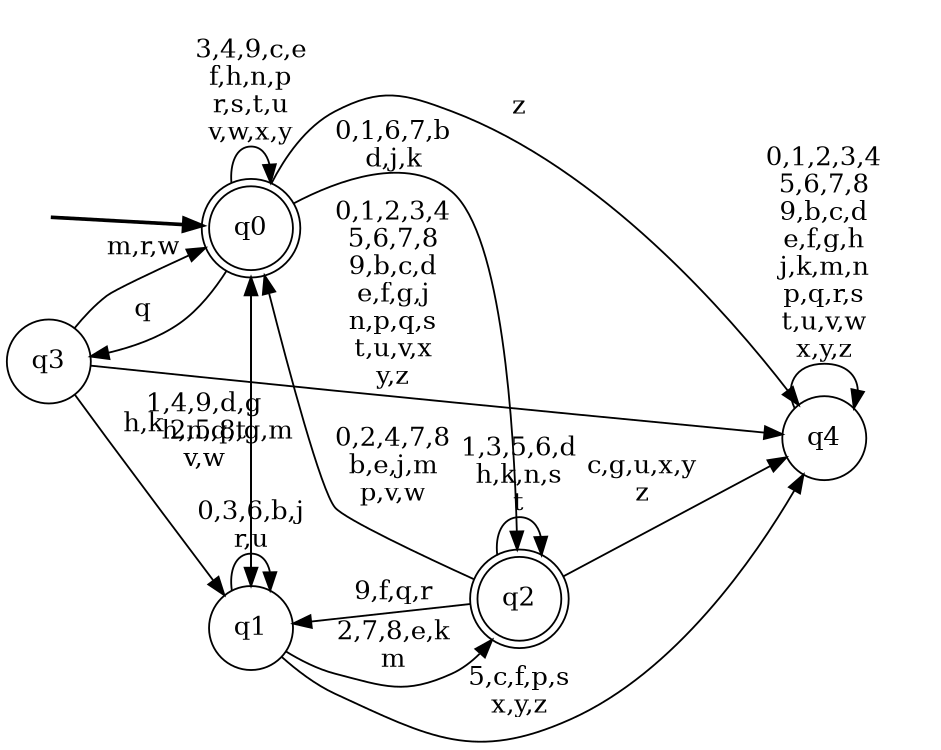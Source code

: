 digraph BlueStar {
__start0 [style = invis, shape = none, label = "", width = 0, height = 0];

rankdir=LR;
size="8,5";

s0 [style="rounded,filled", color="black", fillcolor="white" shape="doublecircle", label="q0"];
s1 [style="filled", color="black", fillcolor="white" shape="circle", label="q1"];
s2 [style="rounded,filled", color="black", fillcolor="white" shape="doublecircle", label="q2"];
s3 [style="filled", color="black", fillcolor="white" shape="circle", label="q3"];
s4 [style="filled", color="black", fillcolor="white" shape="circle", label="q4"];
subgraph cluster_main { 
	graph [pad=".75", ranksep="0.15", nodesep="0.15"];
	 style=invis; 
	__start0 -> s0 [penwidth=2];
}
s0 -> s0 [label="3,4,9,c,e\nf,h,n,p\nr,s,t,u\nv,w,x,y"];
s0 -> s1 [label="2,5,8,g,m"];
s0 -> s2 [label="0,1,6,7,b\nd,j,k"];
s0 -> s3 [label="q"];
s0 -> s4 [label="z"];
s1 -> s0 [label="1,4,9,d,g\nh,n,q,t\nv,w"];
s1 -> s1 [label="0,3,6,b,j\nr,u"];
s1 -> s2 [label="2,7,8,e,k\nm"];
s1 -> s4 [label="5,c,f,p,s\nx,y,z"];
s2 -> s0 [label="0,2,4,7,8\nb,e,j,m\np,v,w"];
s2 -> s1 [label="9,f,q,r"];
s2 -> s2 [label="1,3,5,6,d\nh,k,n,s\nt"];
s2 -> s4 [label="c,g,u,x,y\nz"];
s3 -> s0 [label="m,r,w"];
s3 -> s1 [label="h,k"];
s3 -> s4 [label="0,1,2,3,4\n5,6,7,8\n9,b,c,d\ne,f,g,j\nn,p,q,s\nt,u,v,x\ny,z"];
s4 -> s4 [label="0,1,2,3,4\n5,6,7,8\n9,b,c,d\ne,f,g,h\nj,k,m,n\np,q,r,s\nt,u,v,w\nx,y,z"];

}